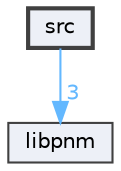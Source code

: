 digraph "src"
{
 // LATEX_PDF_SIZE
  bgcolor="transparent";
  edge [fontname=Helvetica,fontsize=10,labelfontname=Helvetica,labelfontsize=10];
  node [fontname=Helvetica,fontsize=10,shape=box,height=0.2,width=0.4];
  compound=true
  dir_68267d1309a1af8e8297ef4c3efbcdba [label="src", fillcolor="#edf0f7", color="grey25", style="filled,bold", URL="dir_68267d1309a1af8e8297ef4c3efbcdba.html",tooltip=""];
  dir_cbe3f38556f527b14b7ead02642a0e3c [label="libpnm", fillcolor="#edf0f7", color="grey25", style="filled", URL="dir_cbe3f38556f527b14b7ead02642a0e3c.html",tooltip=""];
  dir_68267d1309a1af8e8297ef4c3efbcdba->dir_cbe3f38556f527b14b7ead02642a0e3c [headlabel="3", labeldistance=1.5 headhref="dir_000001_000000.html" href="dir_000001_000000.html" color="steelblue1" fontcolor="steelblue1"];
}

